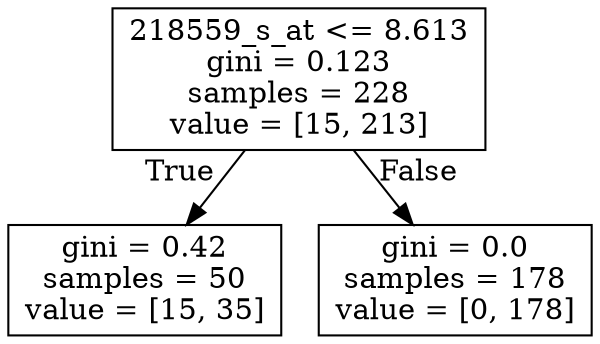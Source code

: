 digraph Tree {
node [shape=box] ;
0 [label="218559_s_at <= 8.613\ngini = 0.123\nsamples = 228\nvalue = [15, 213]"] ;
1 [label="gini = 0.42\nsamples = 50\nvalue = [15, 35]"] ;
0 -> 1 [labeldistance=2.5, labelangle=45, headlabel="True"] ;
2 [label="gini = 0.0\nsamples = 178\nvalue = [0, 178]"] ;
0 -> 2 [labeldistance=2.5, labelangle=-45, headlabel="False"] ;
}